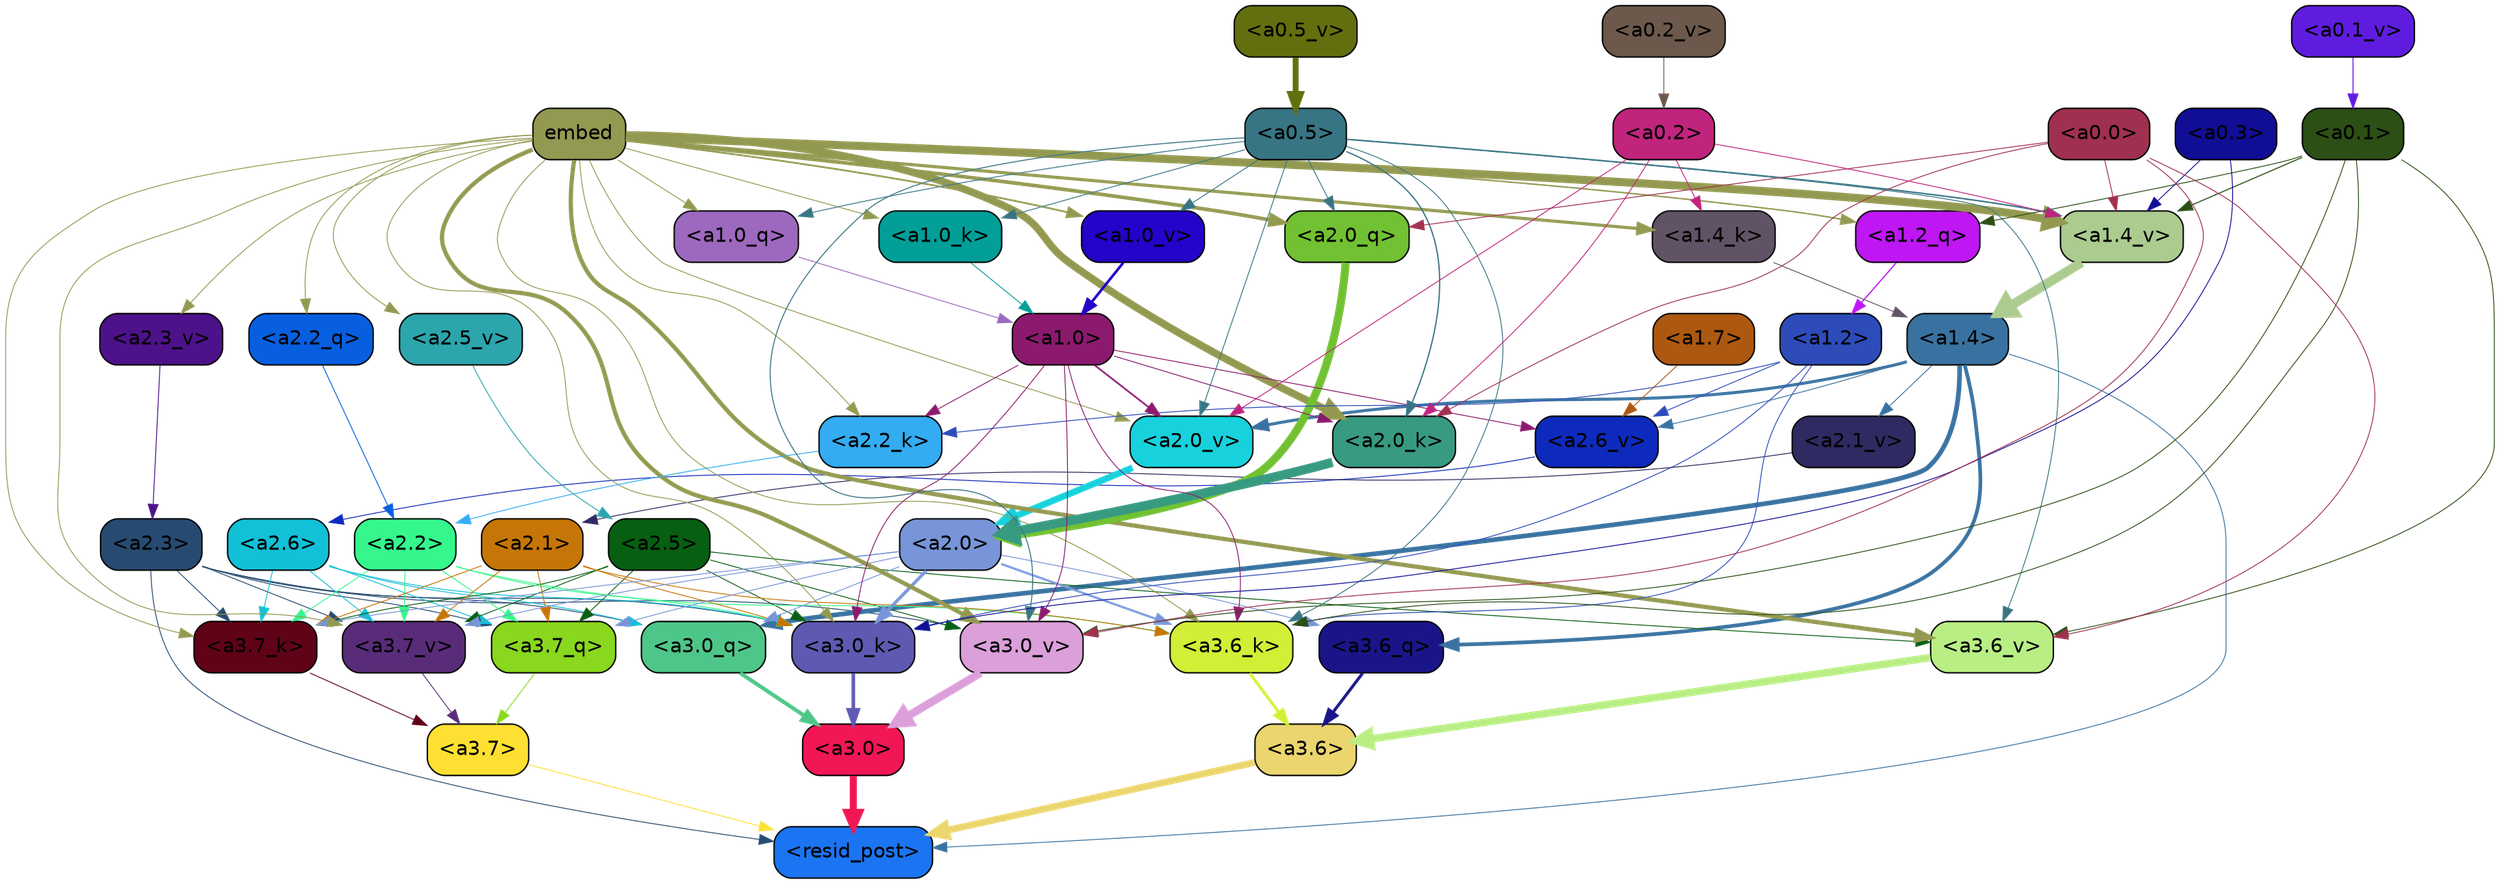 strict digraph "" {
	graph [bgcolor=transparent,
		layout=dot,
		overlap=false,
		splines=true
	];
	"<a3.7>"	[color=black,
		fillcolor="#fde032",
		fontname=Helvetica,
		shape=box,
		style="filled, rounded"];
	"<resid_post>"	[color=black,
		fillcolor="#1b74f2",
		fontname=Helvetica,
		shape=box,
		style="filled, rounded"];
	"<a3.7>" -> "<resid_post>"	[color="#fde032",
		penwidth=0.6];
	"<a3.6>"	[color=black,
		fillcolor="#ebd56e",
		fontname=Helvetica,
		shape=box,
		style="filled, rounded"];
	"<a3.6>" -> "<resid_post>"	[color="#ebd56e",
		penwidth=4.753257989883423];
	"<a3.0>"	[color=black,
		fillcolor="#f01754",
		fontname=Helvetica,
		shape=box,
		style="filled, rounded"];
	"<a3.0>" -> "<resid_post>"	[color="#f01754",
		penwidth=4.90053927898407];
	"<a2.3>"	[color=black,
		fillcolor="#274b70",
		fontname=Helvetica,
		shape=box,
		style="filled, rounded"];
	"<a2.3>" -> "<resid_post>"	[color="#274b70",
		penwidth=0.6];
	"<a3.7_q>"	[color=black,
		fillcolor="#89d71f",
		fontname=Helvetica,
		shape=box,
		style="filled, rounded"];
	"<a2.3>" -> "<a3.7_q>"	[color="#274b70",
		penwidth=0.6];
	"<a3.0_q>"	[color=black,
		fillcolor="#4fc689",
		fontname=Helvetica,
		shape=box,
		style="filled, rounded"];
	"<a2.3>" -> "<a3.0_q>"	[color="#274b70",
		penwidth=0.6];
	"<a3.7_k>"	[color=black,
		fillcolor="#600317",
		fontname=Helvetica,
		shape=box,
		style="filled, rounded"];
	"<a2.3>" -> "<a3.7_k>"	[color="#274b70",
		penwidth=0.6];
	"<a3.0_k>"	[color=black,
		fillcolor="#5e5ab2",
		fontname=Helvetica,
		shape=box,
		style="filled, rounded"];
	"<a2.3>" -> "<a3.0_k>"	[color="#274b70",
		penwidth=0.6];
	"<a3.7_v>"	[color=black,
		fillcolor="#592c79",
		fontname=Helvetica,
		shape=box,
		style="filled, rounded"];
	"<a2.3>" -> "<a3.7_v>"	[color="#274b70",
		penwidth=0.6];
	"<a3.0_v>"	[color=black,
		fillcolor="#db9fda",
		fontname=Helvetica,
		shape=box,
		style="filled, rounded"];
	"<a2.3>" -> "<a3.0_v>"	[color="#274b70",
		penwidth=0.6];
	"<a1.4>"	[color=black,
		fillcolor="#3972a0",
		fontname=Helvetica,
		shape=box,
		style="filled, rounded"];
	"<a1.4>" -> "<resid_post>"	[color="#3972a0",
		penwidth=0.6];
	"<a3.6_q>"	[color=black,
		fillcolor="#191589",
		fontname=Helvetica,
		shape=box,
		style="filled, rounded"];
	"<a1.4>" -> "<a3.6_q>"	[color="#3972a0",
		penwidth=2.6043437719345093];
	"<a1.4>" -> "<a3.0_q>"	[color="#3972a0",
		penwidth=3.2779015004634857];
	"<a2.6_v>"	[color=black,
		fillcolor="#0e2abc",
		fontname=Helvetica,
		shape=box,
		style="filled, rounded"];
	"<a1.4>" -> "<a2.6_v>"	[color="#3972a0",
		penwidth=0.6];
	"<a2.1_v>"	[color=black,
		fillcolor="#2f2a61",
		fontname=Helvetica,
		shape=box,
		style="filled, rounded"];
	"<a1.4>" -> "<a2.1_v>"	[color="#3972a0",
		penwidth=0.6];
	"<a2.0_v>"	[color=black,
		fillcolor="#17d2dd",
		fontname=Helvetica,
		shape=box,
		style="filled, rounded"];
	"<a1.4>" -> "<a2.0_v>"	[color="#3972a0",
		penwidth=2.089712530374527];
	"<a3.7_q>" -> "<a3.7>"	[color="#89d71f",
		penwidth=0.6];
	"<a3.6_q>" -> "<a3.6>"	[color="#191589",
		penwidth=2.091020345687866];
	"<a3.0_q>" -> "<a3.0>"	[color="#4fc689",
		penwidth=2.7421876192092896];
	"<a3.7_k>" -> "<a3.7>"	[color="#600317",
		penwidth=0.6];
	"<a3.6_k>"	[color=black,
		fillcolor="#d2ee37",
		fontname=Helvetica,
		shape=box,
		style="filled, rounded"];
	"<a3.6_k>" -> "<a3.6>"	[color="#d2ee37",
		penwidth=2.048597991466522];
	"<a3.0_k>" -> "<a3.0>"	[color="#5e5ab2",
		penwidth=2.476402521133423];
	"<a3.7_v>" -> "<a3.7>"	[color="#592c79",
		penwidth=0.6];
	"<a3.6_v>"	[color=black,
		fillcolor="#b9ee85",
		fontname=Helvetica,
		shape=box,
		style="filled, rounded"];
	"<a3.6_v>" -> "<a3.6>"	[color="#b9ee85",
		penwidth=5.2550448179244995];
	"<a3.0_v>" -> "<a3.0>"	[color="#db9fda",
		penwidth=5.652270674705505];
	"<a2.6>"	[color=black,
		fillcolor="#12c0d7",
		fontname=Helvetica,
		shape=box,
		style="filled, rounded"];
	"<a2.6>" -> "<a3.7_q>"	[color="#12c0d7",
		penwidth=0.6];
	"<a2.6>" -> "<a3.0_q>"	[color="#12c0d7",
		penwidth=0.6];
	"<a2.6>" -> "<a3.7_k>"	[color="#12c0d7",
		penwidth=0.6];
	"<a2.6>" -> "<a3.0_k>"	[color="#12c0d7",
		penwidth=0.6];
	"<a2.6>" -> "<a3.7_v>"	[color="#12c0d7",
		penwidth=0.6];
	"<a2.5>"	[color=black,
		fillcolor="#075f11",
		fontname=Helvetica,
		shape=box,
		style="filled, rounded"];
	"<a2.5>" -> "<a3.7_q>"	[color="#075f11",
		penwidth=0.6];
	"<a2.5>" -> "<a3.7_k>"	[color="#075f11",
		penwidth=0.6];
	"<a2.5>" -> "<a3.0_k>"	[color="#075f11",
		penwidth=0.6];
	"<a2.5>" -> "<a3.7_v>"	[color="#075f11",
		penwidth=0.6];
	"<a2.5>" -> "<a3.6_v>"	[color="#075f11",
		penwidth=0.6];
	"<a2.5>" -> "<a3.0_v>"	[color="#075f11",
		penwidth=0.6];
	"<a2.2>"	[color=black,
		fillcolor="#35f78c",
		fontname=Helvetica,
		shape=box,
		style="filled, rounded"];
	"<a2.2>" -> "<a3.7_q>"	[color="#35f78c",
		penwidth=0.6];
	"<a2.2>" -> "<a3.7_k>"	[color="#35f78c",
		penwidth=0.6];
	"<a2.2>" -> "<a3.6_k>"	[color="#35f78c",
		penwidth=0.6];
	"<a2.2>" -> "<a3.0_k>"	[color="#35f78c",
		penwidth=0.6];
	"<a2.2>" -> "<a3.7_v>"	[color="#35f78c",
		penwidth=0.6];
	"<a2.1>"	[color=black,
		fillcolor="#c67606",
		fontname=Helvetica,
		shape=box,
		style="filled, rounded"];
	"<a2.1>" -> "<a3.7_q>"	[color="#c67606",
		penwidth=0.6];
	"<a2.1>" -> "<a3.7_k>"	[color="#c67606",
		penwidth=0.6];
	"<a2.1>" -> "<a3.6_k>"	[color="#c67606",
		penwidth=0.6];
	"<a2.1>" -> "<a3.0_k>"	[color="#c67606",
		penwidth=0.6];
	"<a2.1>" -> "<a3.7_v>"	[color="#c67606",
		penwidth=0.6];
	"<a2.0>"	[color=black,
		fillcolor="#7795d8",
		fontname=Helvetica,
		shape=box,
		style="filled, rounded"];
	"<a2.0>" -> "<a3.7_q>"	[color="#7795d8",
		penwidth=0.6];
	"<a2.0>" -> "<a3.6_q>"	[color="#7795d8",
		penwidth=0.6];
	"<a2.0>" -> "<a3.0_q>"	[color="#7795d8",
		penwidth=0.6];
	"<a2.0>" -> "<a3.7_k>"	[color="#7795d8",
		penwidth=0.6];
	"<a2.0>" -> "<a3.6_k>"	[color="#7795d8",
		penwidth=1.5290023684501648];
	"<a2.0>" -> "<a3.0_k>"	[color="#7795d8",
		penwidth=2.2551413774490356];
	"<a2.0>" -> "<a3.7_v>"	[color="#7795d8",
		penwidth=0.6];
	embed	[color=black,
		fillcolor="#939950",
		fontname=Helvetica,
		shape=box,
		style="filled, rounded"];
	embed -> "<a3.7_k>"	[color="#939950",
		penwidth=0.6];
	embed -> "<a3.6_k>"	[color="#939950",
		penwidth=0.6];
	embed -> "<a3.0_k>"	[color="#939950",
		penwidth=0.6];
	embed -> "<a3.7_v>"	[color="#939950",
		penwidth=0.6];
	embed -> "<a3.6_v>"	[color="#939950",
		penwidth=2.9556376338005066];
	embed -> "<a3.0_v>"	[color="#939950",
		penwidth=2.972973108291626];
	"<a2.2_q>"	[color=black,
		fillcolor="#075fe0",
		fontname=Helvetica,
		shape=box,
		style="filled, rounded"];
	embed -> "<a2.2_q>"	[color="#939950",
		penwidth=0.6];
	"<a2.0_q>"	[color=black,
		fillcolor="#71c132",
		fontname=Helvetica,
		shape=box,
		style="filled, rounded"];
	embed -> "<a2.0_q>"	[color="#939950",
		penwidth=2.540744114667177];
	"<a2.2_k>"	[color=black,
		fillcolor="#33acf1",
		fontname=Helvetica,
		shape=box,
		style="filled, rounded"];
	embed -> "<a2.2_k>"	[color="#939950",
		penwidth=0.6];
	"<a2.0_k>"	[color=black,
		fillcolor="#379a81",
		fontname=Helvetica,
		shape=box,
		style="filled, rounded"];
	embed -> "<a2.0_k>"	[color="#939950",
		penwidth=5.233989953994751];
	"<a2.5_v>"	[color=black,
		fillcolor="#2ca5ac",
		fontname=Helvetica,
		shape=box,
		style="filled, rounded"];
	embed -> "<a2.5_v>"	[color="#939950",
		penwidth=0.6];
	"<a2.3_v>"	[color=black,
		fillcolor="#4d1189",
		fontname=Helvetica,
		shape=box,
		style="filled, rounded"];
	embed -> "<a2.3_v>"	[color="#939950",
		penwidth=0.6];
	embed -> "<a2.0_v>"	[color="#939950",
		penwidth=0.6];
	"<a1.2_q>"	[color=black,
		fillcolor="#be17f3",
		fontname=Helvetica,
		shape=box,
		style="filled, rounded"];
	embed -> "<a1.2_q>"	[color="#939950",
		penwidth=1.0232882499694824];
	"<a1.0_q>"	[color=black,
		fillcolor="#9d69be",
		fontname=Helvetica,
		shape=box,
		style="filled, rounded"];
	embed -> "<a1.0_q>"	[color="#939950",
		penwidth=0.6];
	"<a1.4_k>"	[color=black,
		fillcolor="#615366",
		fontname=Helvetica,
		shape=box,
		style="filled, rounded"];
	embed -> "<a1.4_k>"	[color="#939950",
		penwidth=2.181154489517212];
	"<a1.0_k>"	[color=black,
		fillcolor="#029e98",
		fontname=Helvetica,
		shape=box,
		style="filled, rounded"];
	embed -> "<a1.0_k>"	[color="#939950",
		penwidth=0.6];
	"<a1.4_v>"	[color=black,
		fillcolor="#abcb8f",
		fontname=Helvetica,
		shape=box,
		style="filled, rounded"];
	embed -> "<a1.4_v>"	[color="#939950",
		penwidth=5.707561254501343];
	"<a1.0_v>"	[color=black,
		fillcolor="#2304c8",
		fontname=Helvetica,
		shape=box,
		style="filled, rounded"];
	embed -> "<a1.0_v>"	[color="#939950",
		penwidth=1.26310396194458];
	"<a1.2>"	[color=black,
		fillcolor="#2d4cba",
		fontname=Helvetica,
		shape=box,
		style="filled, rounded"];
	"<a1.2>" -> "<a3.6_k>"	[color="#2d4cba",
		penwidth=0.6];
	"<a1.2>" -> "<a3.0_k>"	[color="#2d4cba",
		penwidth=0.6];
	"<a1.2>" -> "<a2.2_k>"	[color="#2d4cba",
		penwidth=0.6];
	"<a1.2>" -> "<a2.6_v>"	[color="#2d4cba",
		penwidth=0.6];
	"<a1.0>"	[color=black,
		fillcolor="#8b1a6e",
		fontname=Helvetica,
		shape=box,
		style="filled, rounded"];
	"<a1.0>" -> "<a3.6_k>"	[color="#8b1a6e",
		penwidth=0.6];
	"<a1.0>" -> "<a3.0_k>"	[color="#8b1a6e",
		penwidth=0.6];
	"<a1.0>" -> "<a3.0_v>"	[color="#8b1a6e",
		penwidth=0.6];
	"<a1.0>" -> "<a2.2_k>"	[color="#8b1a6e",
		penwidth=0.6];
	"<a1.0>" -> "<a2.0_k>"	[color="#8b1a6e",
		penwidth=0.6];
	"<a1.0>" -> "<a2.6_v>"	[color="#8b1a6e",
		penwidth=0.6];
	"<a1.0>" -> "<a2.0_v>"	[color="#8b1a6e",
		penwidth=1.1915444135665894];
	"<a0.5>"	[color=black,
		fillcolor="#387584",
		fontname=Helvetica,
		shape=box,
		style="filled, rounded"];
	"<a0.5>" -> "<a3.6_k>"	[color="#387584",
		penwidth=0.6];
	"<a0.5>" -> "<a3.6_v>"	[color="#387584",
		penwidth=0.6];
	"<a0.5>" -> "<a3.0_v>"	[color="#387584",
		penwidth=0.6790935099124908];
	"<a0.5>" -> "<a2.0_q>"	[color="#387584",
		penwidth=0.6];
	"<a0.5>" -> "<a2.0_k>"	[color="#387584",
		penwidth=0.8868831396102905];
	"<a0.5>" -> "<a2.0_v>"	[color="#387584",
		penwidth=0.6];
	"<a0.5>" -> "<a1.0_q>"	[color="#387584",
		penwidth=0.6];
	"<a0.5>" -> "<a1.0_k>"	[color="#387584",
		penwidth=0.6];
	"<a0.5>" -> "<a1.4_v>"	[color="#387584",
		penwidth=1.0242966413497925];
	"<a0.5>" -> "<a1.0_v>"	[color="#387584",
		penwidth=0.6];
	"<a0.1>"	[color=black,
		fillcolor="#2c4f15",
		fontname=Helvetica,
		shape=box,
		style="filled, rounded"];
	"<a0.1>" -> "<a3.6_k>"	[color="#2c4f15",
		penwidth=0.6];
	"<a0.1>" -> "<a3.6_v>"	[color="#2c4f15",
		penwidth=0.6];
	"<a0.1>" -> "<a3.0_v>"	[color="#2c4f15",
		penwidth=0.6];
	"<a0.1>" -> "<a1.2_q>"	[color="#2c4f15",
		penwidth=0.6];
	"<a0.1>" -> "<a1.4_v>"	[color="#2c4f15",
		penwidth=0.7291159629821777];
	"<a0.3>"	[color=black,
		fillcolor="#100e95",
		fontname=Helvetica,
		shape=box,
		style="filled, rounded"];
	"<a0.3>" -> "<a3.0_k>"	[color="#100e95",
		penwidth=0.6];
	"<a0.3>" -> "<a1.4_v>"	[color="#100e95",
		penwidth=0.6];
	"<a0.0>"	[color=black,
		fillcolor="#a0304f",
		fontname=Helvetica,
		shape=box,
		style="filled, rounded"];
	"<a0.0>" -> "<a3.6_v>"	[color="#a0304f",
		penwidth=0.6];
	"<a0.0>" -> "<a3.0_v>"	[color="#a0304f",
		penwidth=0.6];
	"<a0.0>" -> "<a2.0_q>"	[color="#a0304f",
		penwidth=0.6];
	"<a0.0>" -> "<a2.0_k>"	[color="#a0304f",
		penwidth=0.6];
	"<a0.0>" -> "<a1.4_v>"	[color="#a0304f",
		penwidth=0.6];
	"<a2.2_q>" -> "<a2.2>"	[color="#075fe0",
		penwidth=0.6];
	"<a2.0_q>" -> "<a2.0>"	[color="#71c132",
		penwidth=5.6763341426849365];
	"<a2.2_k>" -> "<a2.2>"	[color="#33acf1",
		penwidth=0.6];
	"<a2.0_k>" -> "<a2.0>"	[color="#379a81",
		penwidth=6.450865745544434];
	"<a2.6_v>" -> "<a2.6>"	[color="#0e2abc",
		penwidth=0.6];
	"<a2.5_v>" -> "<a2.5>"	[color="#2ca5ac",
		penwidth=0.6];
	"<a2.3_v>" -> "<a2.3>"	[color="#4d1189",
		penwidth=0.6];
	"<a2.1_v>" -> "<a2.1>"	[color="#2f2a61",
		penwidth=0.6];
	"<a2.0_v>" -> "<a2.0>"	[color="#17d2dd",
		penwidth=4.569358706474304];
	"<a0.2>"	[color=black,
		fillcolor="#c0247d",
		fontname=Helvetica,
		shape=box,
		style="filled, rounded"];
	"<a0.2>" -> "<a2.0_k>"	[color="#c0247d",
		penwidth=0.6];
	"<a0.2>" -> "<a2.0_v>"	[color="#c0247d",
		penwidth=0.6];
	"<a0.2>" -> "<a1.4_k>"	[color="#c0247d",
		penwidth=0.6];
	"<a0.2>" -> "<a1.4_v>"	[color="#c0247d",
		penwidth=0.6];
	"<a1.7>"	[color=black,
		fillcolor="#ad5810",
		fontname=Helvetica,
		shape=box,
		style="filled, rounded"];
	"<a1.7>" -> "<a2.6_v>"	[color="#ad5810",
		penwidth=0.6];
	"<a1.2_q>" -> "<a1.2>"	[color="#be17f3",
		penwidth=0.8473789691925049];
	"<a1.0_q>" -> "<a1.0>"	[color="#9d69be",
		penwidth=0.6];
	"<a1.4_k>" -> "<a1.4>"	[color="#615366",
		penwidth=0.6];
	"<a1.0_k>" -> "<a1.0>"	[color="#029e98",
		penwidth=0.6];
	"<a1.4_v>" -> "<a1.4>"	[color="#abcb8f",
		penwidth=6.609479665756226];
	"<a1.0_v>" -> "<a1.0>"	[color="#2304c8",
		penwidth=1.862385869026184];
	"<a0.5_v>"	[color=black,
		fillcolor="#636f0e",
		fontname=Helvetica,
		shape=box,
		style="filled, rounded"];
	"<a0.5_v>" -> "<a0.5>"	[color="#636f0e",
		penwidth=4.101986527442932];
	"<a0.2_v>"	[color=black,
		fillcolor="#6c594c",
		fontname=Helvetica,
		shape=box,
		style="filled, rounded"];
	"<a0.2_v>" -> "<a0.2>"	[color="#6c594c",
		penwidth=0.6];
	"<a0.1_v>"	[color=black,
		fillcolor="#5f1cdf",
		fontname=Helvetica,
		shape=box,
		style="filled, rounded"];
	"<a0.1_v>" -> "<a0.1>"	[color="#5f1cdf",
		penwidth=0.6931805610656738];
}

